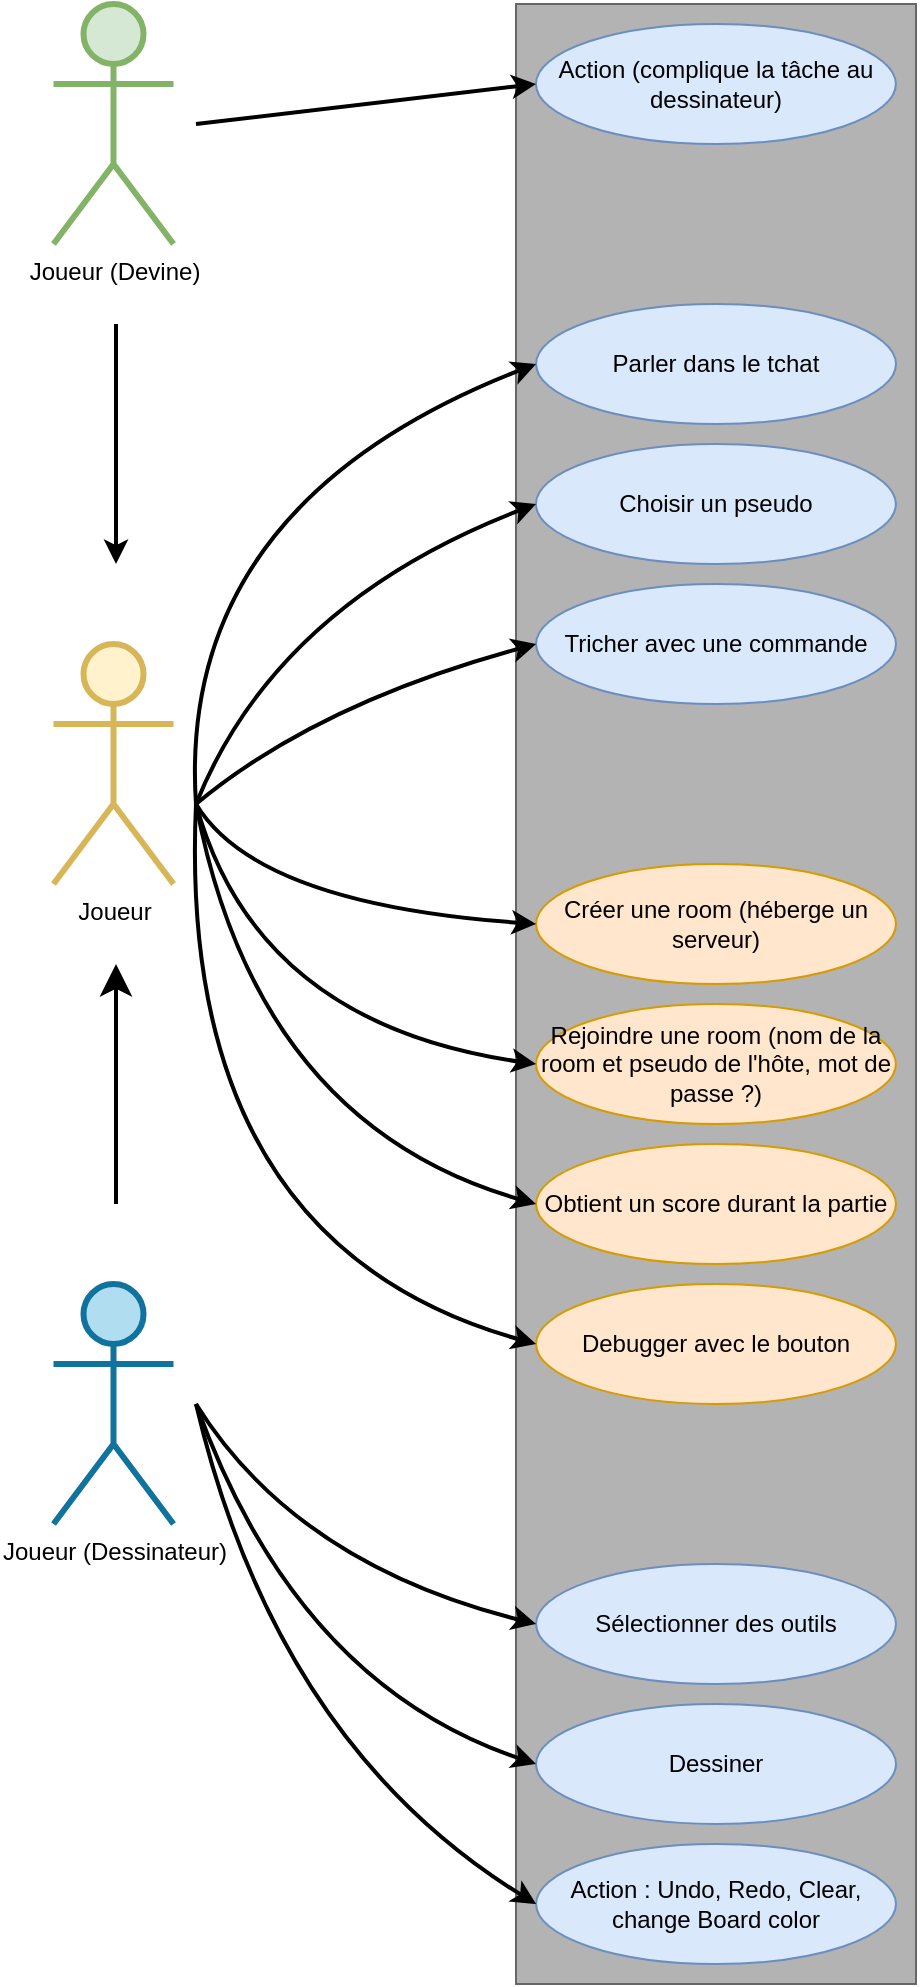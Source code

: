 <mxfile version="18.0.1" type="device"><diagram id="XgzVtaWIwHjEDHut8QqI" name="Page-1"><mxGraphModel dx="1566" dy="2309" grid="1" gridSize="10" guides="1" tooltips="1" connect="1" arrows="1" fold="1" page="1" pageScale="1" pageWidth="827" pageHeight="1169" math="0" shadow="0"><root><mxCell id="0"/><mxCell id="1" parent="0"/><mxCell id="Ke-kqod6K9yshkX23bCG-57" value="" style="rounded=0;whiteSpace=wrap;html=1;fillColor=#B3B3B3;strokeColor=#666666;gradientColor=#b3b3b3;" vertex="1" parent="1"><mxGeometry x="310" y="-170" width="200" height="990" as="geometry"/></mxCell><mxCell id="Ke-kqod6K9yshkX23bCG-58" value="Tricher avec une commande" style="ellipse;whiteSpace=wrap;html=1;aspect=fixed;fillColor=#dae8fc;strokeColor=#6c8ebf;fontFamily=Helvetica;fontStyle=0;labelBorderColor=none;" vertex="1" parent="1"><mxGeometry x="320.03" y="120" width="179.96" height="60" as="geometry"/></mxCell><mxCell id="Ke-kqod6K9yshkX23bCG-59" value="Joueur (Devine)" style="shape=umlActor;verticalLabelPosition=bottom;verticalAlign=top;html=1;fillColor=#d5e8d4;strokeColor=#82b366;strokeWidth=3;" vertex="1" parent="1"><mxGeometry x="78.75" y="-170" width="60" height="120" as="geometry"/></mxCell><mxCell id="Ke-kqod6K9yshkX23bCG-60" value="Joueur" style="shape=umlActor;verticalLabelPosition=bottom;verticalAlign=top;html=1;fillColor=#fff2cc;strokeColor=#d6b656;strokeWidth=3;" vertex="1" parent="1"><mxGeometry x="78.75" y="150" width="60" height="120" as="geometry"/></mxCell><mxCell id="Ke-kqod6K9yshkX23bCG-61" value="Joueur (Dessinateur)" style="shape=umlActor;verticalLabelPosition=bottom;verticalAlign=top;html=1;fillColor=#b1ddf0;strokeColor=#10739e;strokeWidth=3;perimeterSpacing=0;" vertex="1" parent="1"><mxGeometry x="78.75" y="470" width="60" height="120" as="geometry"/></mxCell><mxCell id="Ke-kqod6K9yshkX23bCG-62" value="" style="endArrow=classic;html=1;rounded=0;jumpSize=6;endSize=10;strokeWidth=2;" edge="1" parent="1"><mxGeometry width="50" height="50" relative="1" as="geometry"><mxPoint x="110.0" y="430" as="sourcePoint"/><mxPoint x="110.0" y="310" as="targetPoint"/></mxGeometry></mxCell><mxCell id="Ke-kqod6K9yshkX23bCG-63" value="Choisir un pseudo" style="ellipse;whiteSpace=wrap;html=1;aspect=fixed;fillColor=#dae8fc;strokeColor=#6c8ebf;fontFamily=Helvetica;fontStyle=0;labelBorderColor=none;" vertex="1" parent="1"><mxGeometry x="319.98" y="50" width="179.96" height="60" as="geometry"/></mxCell><mxCell id="Ke-kqod6K9yshkX23bCG-64" value="Parler dans le tchat" style="ellipse;whiteSpace=wrap;html=1;aspect=fixed;fillColor=#dae8fc;strokeColor=#6c8ebf;fontFamily=Helvetica;fontStyle=0;labelBorderColor=none;" vertex="1" parent="1"><mxGeometry x="320.03" y="-20" width="179.97" height="60" as="geometry"/></mxCell><mxCell id="Ke-kqod6K9yshkX23bCG-65" value="Action (complique la tâche au dessinateur)" style="ellipse;whiteSpace=wrap;html=1;aspect=fixed;fillColor=#dae8fc;strokeColor=#6c8ebf;fontFamily=Helvetica;fontStyle=0;labelBorderColor=none;" vertex="1" parent="1"><mxGeometry x="319.98" y="-160" width="179.97" height="60" as="geometry"/></mxCell><mxCell id="Ke-kqod6K9yshkX23bCG-66" value="" style="endArrow=classic;html=1;rounded=0;strokeWidth=2;" edge="1" parent="1"><mxGeometry width="50" height="50" relative="1" as="geometry"><mxPoint x="110.0" y="20" as="sourcePoint"/><mxPoint x="110.0" y="110" as="targetPoint"/><Array as="points"><mxPoint x="110" y="-10"/></Array></mxGeometry></mxCell><mxCell id="Ke-kqod6K9yshkX23bCG-67" value="" style="curved=1;endArrow=classic;html=1;rounded=0;strokeWidth=2;entryX=0;entryY=0.5;entryDx=0;entryDy=0;" edge="1" parent="1" target="Ke-kqod6K9yshkX23bCG-65"><mxGeometry width="50" height="50" relative="1" as="geometry"><mxPoint x="150.0" y="-110" as="sourcePoint"/><mxPoint x="300" y="-100" as="targetPoint"/><Array as="points"/></mxGeometry></mxCell><mxCell id="Ke-kqod6K9yshkX23bCG-68" value="" style="curved=1;endArrow=classic;html=1;rounded=0;strokeWidth=2;entryX=0;entryY=0.5;entryDx=0;entryDy=0;" edge="1" parent="1" target="Ke-kqod6K9yshkX23bCG-64"><mxGeometry width="50" height="50" relative="1" as="geometry"><mxPoint x="150.0" y="230" as="sourcePoint"/><mxPoint x="240" y="160" as="targetPoint"/><Array as="points"><mxPoint x="140" y="80"/></Array></mxGeometry></mxCell><mxCell id="Ke-kqod6K9yshkX23bCG-69" value="" style="curved=1;endArrow=classic;html=1;rounded=0;strokeWidth=2;entryX=0;entryY=0.5;entryDx=0;entryDy=0;" edge="1" parent="1" target="Ke-kqod6K9yshkX23bCG-63"><mxGeometry width="50" height="50" relative="1" as="geometry"><mxPoint x="150.0" y="230" as="sourcePoint"/><mxPoint x="240" y="200" as="targetPoint"/><Array as="points"><mxPoint x="190" y="130"/></Array></mxGeometry></mxCell><mxCell id="Ke-kqod6K9yshkX23bCG-70" value="" style="curved=1;endArrow=classic;html=1;rounded=0;strokeWidth=2;entryX=0;entryY=0.5;entryDx=0;entryDy=0;" edge="1" parent="1" target="Ke-kqod6K9yshkX23bCG-58"><mxGeometry width="50" height="50" relative="1" as="geometry"><mxPoint x="150.0" y="230" as="sourcePoint"/><mxPoint x="240" y="200" as="targetPoint"/><Array as="points"><mxPoint x="210" y="180"/></Array></mxGeometry></mxCell><mxCell id="Ke-kqod6K9yshkX23bCG-71" value="Créer une room (héberge un serveur)" style="ellipse;whiteSpace=wrap;html=1;aspect=fixed;fillColor=#ffe6cc;strokeColor=#d79b00;fontFamily=Helvetica;fontStyle=0;labelBorderColor=none;" vertex="1" parent="1"><mxGeometry x="320.03" y="260" width="179.96" height="60" as="geometry"/></mxCell><mxCell id="Ke-kqod6K9yshkX23bCG-72" value="Rejoindre une room (nom de la room et pseudo de l'hôte, mot de passe ?)" style="ellipse;whiteSpace=wrap;html=1;aspect=fixed;fillColor=#ffe6cc;strokeColor=#d79b00;fontFamily=Helvetica;fontStyle=0;labelBorderColor=none;" vertex="1" parent="1"><mxGeometry x="319.99" y="330" width="179.96" height="60" as="geometry"/></mxCell><mxCell id="Ke-kqod6K9yshkX23bCG-73" value="Action : Undo, Redo, Clear, change Board color" style="ellipse;whiteSpace=wrap;html=1;aspect=fixed;fillColor=#dae8fc;strokeColor=#6c8ebf;fontFamily=Helvetica;fontStyle=0;labelBorderColor=none;" vertex="1" parent="1"><mxGeometry x="320.04" y="750" width="179.96" height="60" as="geometry"/></mxCell><mxCell id="Ke-kqod6K9yshkX23bCG-74" value="Obtient un score durant la partie" style="ellipse;whiteSpace=wrap;html=1;aspect=fixed;fillColor=#ffe6cc;strokeColor=#d79b00;fontFamily=Helvetica;fontStyle=0;labelBorderColor=none;" vertex="1" parent="1"><mxGeometry x="320.03" y="400" width="179.96" height="60" as="geometry"/></mxCell><mxCell id="Ke-kqod6K9yshkX23bCG-75" value="Dessiner" style="ellipse;whiteSpace=wrap;html=1;aspect=fixed;fillColor=#dae8fc;strokeColor=#6c8ebf;fontFamily=Helvetica;fontStyle=0;labelBorderColor=none;" vertex="1" parent="1"><mxGeometry x="320.04" y="680" width="179.96" height="60" as="geometry"/></mxCell><mxCell id="Ke-kqod6K9yshkX23bCG-76" value="Sélectionner des outils" style="ellipse;whiteSpace=wrap;html=1;aspect=fixed;fillColor=#dae8fc;strokeColor=#6c8ebf;fontFamily=Helvetica;fontStyle=0;labelBorderColor=none;" vertex="1" parent="1"><mxGeometry x="320.04" y="610" width="179.96" height="60" as="geometry"/></mxCell><mxCell id="Ke-kqod6K9yshkX23bCG-77" value="Debugger avec le bouton" style="ellipse;whiteSpace=wrap;html=1;aspect=fixed;fillColor=#ffe6cc;strokeColor=#d79b00;fontFamily=Helvetica;fontStyle=0;labelBorderColor=none;" vertex="1" parent="1"><mxGeometry x="320.03" y="470" width="179.96" height="60" as="geometry"/></mxCell><mxCell id="Ke-kqod6K9yshkX23bCG-78" value="" style="curved=1;endArrow=classic;html=1;rounded=0;strokeWidth=2;entryX=0;entryY=0.5;entryDx=0;entryDy=0;" edge="1" parent="1" target="Ke-kqod6K9yshkX23bCG-71"><mxGeometry width="50" height="50" relative="1" as="geometry"><mxPoint x="150.0" y="230" as="sourcePoint"/><mxPoint x="250" y="250" as="targetPoint"/><Array as="points"><mxPoint x="180" y="280"/></Array></mxGeometry></mxCell><mxCell id="Ke-kqod6K9yshkX23bCG-79" value="" style="curved=1;endArrow=classic;html=1;rounded=0;strokeWidth=2;entryX=0;entryY=0.5;entryDx=0;entryDy=0;" edge="1" parent="1" target="Ke-kqod6K9yshkX23bCG-72"><mxGeometry width="50" height="50" relative="1" as="geometry"><mxPoint x="150.0" y="230" as="sourcePoint"/><mxPoint x="250" y="250" as="targetPoint"/><Array as="points"><mxPoint x="180" y="340"/></Array></mxGeometry></mxCell><mxCell id="Ke-kqod6K9yshkX23bCG-80" value="" style="curved=1;endArrow=classic;html=1;rounded=0;strokeWidth=2;entryX=0;entryY=0.5;entryDx=0;entryDy=0;" edge="1" parent="1" target="Ke-kqod6K9yshkX23bCG-74"><mxGeometry width="50" height="50" relative="1" as="geometry"><mxPoint x="150.0" y="230" as="sourcePoint"/><mxPoint x="250" y="250" as="targetPoint"/><Array as="points"><mxPoint x="180" y="390"/></Array></mxGeometry></mxCell><mxCell id="Ke-kqod6K9yshkX23bCG-81" value="" style="curved=1;endArrow=classic;html=1;rounded=0;strokeWidth=2;" edge="1" parent="1"><mxGeometry width="50" height="50" relative="1" as="geometry"><mxPoint x="150.0" y="230" as="sourcePoint"/><mxPoint x="320" y="500" as="targetPoint"/><Array as="points"><mxPoint x="140" y="450"/></Array></mxGeometry></mxCell><mxCell id="Ke-kqod6K9yshkX23bCG-82" value="" style="curved=1;endArrow=classic;html=1;rounded=0;strokeWidth=2;entryX=0;entryY=0.5;entryDx=0;entryDy=0;" edge="1" parent="1" target="Ke-kqod6K9yshkX23bCG-75"><mxGeometry width="50" height="50" relative="1" as="geometry"><mxPoint x="150.0" y="530" as="sourcePoint"/><mxPoint x="270" y="650" as="targetPoint"/><Array as="points"><mxPoint x="200" y="670"/></Array></mxGeometry></mxCell><mxCell id="Ke-kqod6K9yshkX23bCG-83" value="" style="curved=1;endArrow=classic;html=1;rounded=0;strokeWidth=2;entryX=0;entryY=0.5;entryDx=0;entryDy=0;" edge="1" parent="1" target="Ke-kqod6K9yshkX23bCG-73"><mxGeometry width="50" height="50" relative="1" as="geometry"><mxPoint x="150.0" y="530" as="sourcePoint"/><mxPoint x="270" y="650" as="targetPoint"/><Array as="points"><mxPoint x="190" y="700"/></Array></mxGeometry></mxCell><mxCell id="Ke-kqod6K9yshkX23bCG-84" value="" style="curved=1;endArrow=classic;html=1;rounded=0;strokeWidth=2;entryX=0;entryY=0.5;entryDx=0;entryDy=0;" edge="1" parent="1" target="Ke-kqod6K9yshkX23bCG-76"><mxGeometry width="50" height="50" relative="1" as="geometry"><mxPoint x="150.0" y="530" as="sourcePoint"/><mxPoint x="270" y="650" as="targetPoint"/><Array as="points"><mxPoint x="200" y="610"/></Array></mxGeometry></mxCell></root></mxGraphModel></diagram></mxfile>